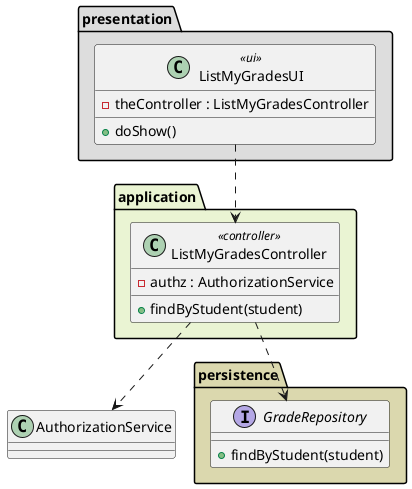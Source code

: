 @startuml
'https://plantuml.com/class-diagram

package "presentation" #DDDDDD{
    class ListMyGradesUI <<ui>>{
    - theController : ListMyGradesController
    + doShow()
    }
}



    package "persistence" #dbd8ae{

        interface GradeRepository{
              + findByStudent(student)
              }

    }
package "application" #eaf4d3{
    class ListMyGradesController <<controller>>{
        - authz : AuthorizationService
        + findByStudent(student)
       }



}



ListMyGradesController .-> AuthorizationService
ListMyGradesUI .-> ListMyGradesController


ListMyGradesController .-> GradeRepository


@enduml
